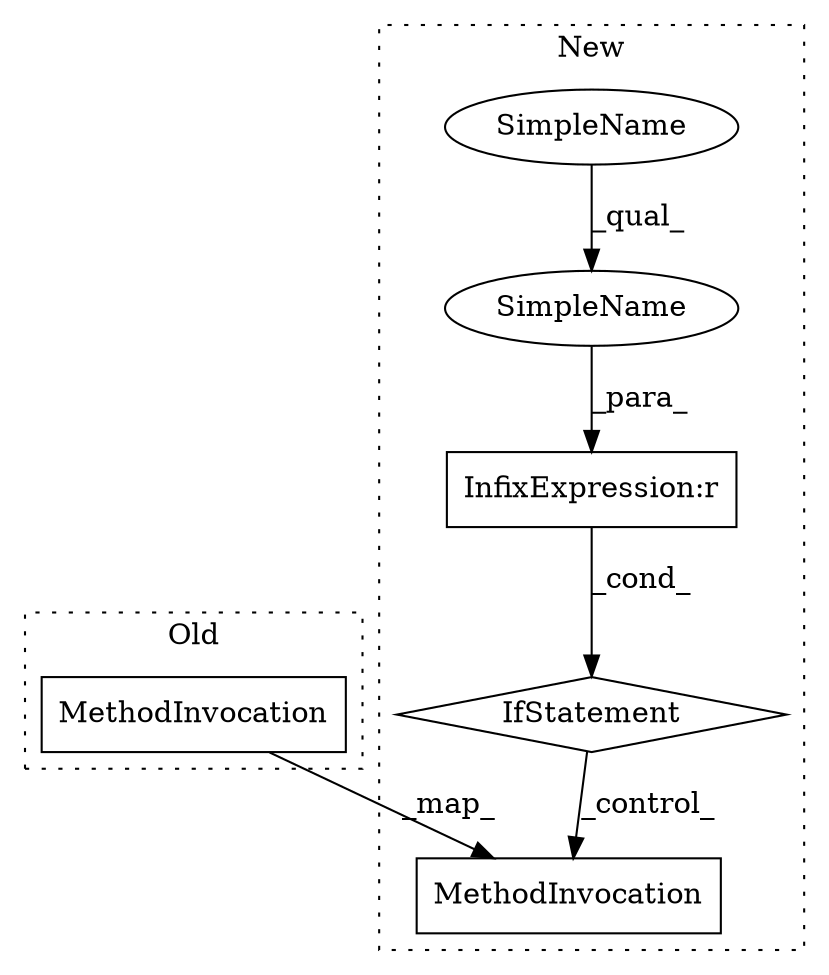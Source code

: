 digraph G {
subgraph cluster0 {
3 [label="MethodInvocation" a="32" s="8532,8538" l="5,1" shape="box"];
label = "Old";
style="dotted";
}
subgraph cluster1 {
1 [label="IfStatement" a="25" s="8417,8468" l="4,2" shape="diamond"];
2 [label="MethodInvocation" a="32" s="8521,8527" l="5,1" shape="box"];
4 [label="SimpleName" a="42" s="8451" l="17" shape="ellipse"];
5 [label="SimpleName" a="42" s="8451" l="4" shape="ellipse"];
6 [label="InfixExpression:r" a="27" s="8447" l="4" shape="box"];
label = "New";
style="dotted";
}
1 -> 2 [label="_control_"];
3 -> 2 [label="_map_"];
4 -> 6 [label="_para_"];
5 -> 4 [label="_qual_"];
6 -> 1 [label="_cond_"];
}